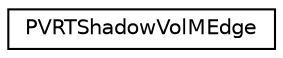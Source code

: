 digraph "Graphical Class Hierarchy"
{
  edge [fontname="Helvetica",fontsize="10",labelfontname="Helvetica",labelfontsize="10"];
  node [fontname="Helvetica",fontsize="10",shape=record];
  rankdir="LR";
  Node1 [label="PVRTShadowVolMEdge",height=0.2,width=0.4,color="black", fillcolor="white", style="filled",URL="$struct_p_v_r_t_shadow_vol_m_edge.html",tooltip="Edge to form part of a shadow volume mesh. "];
}
